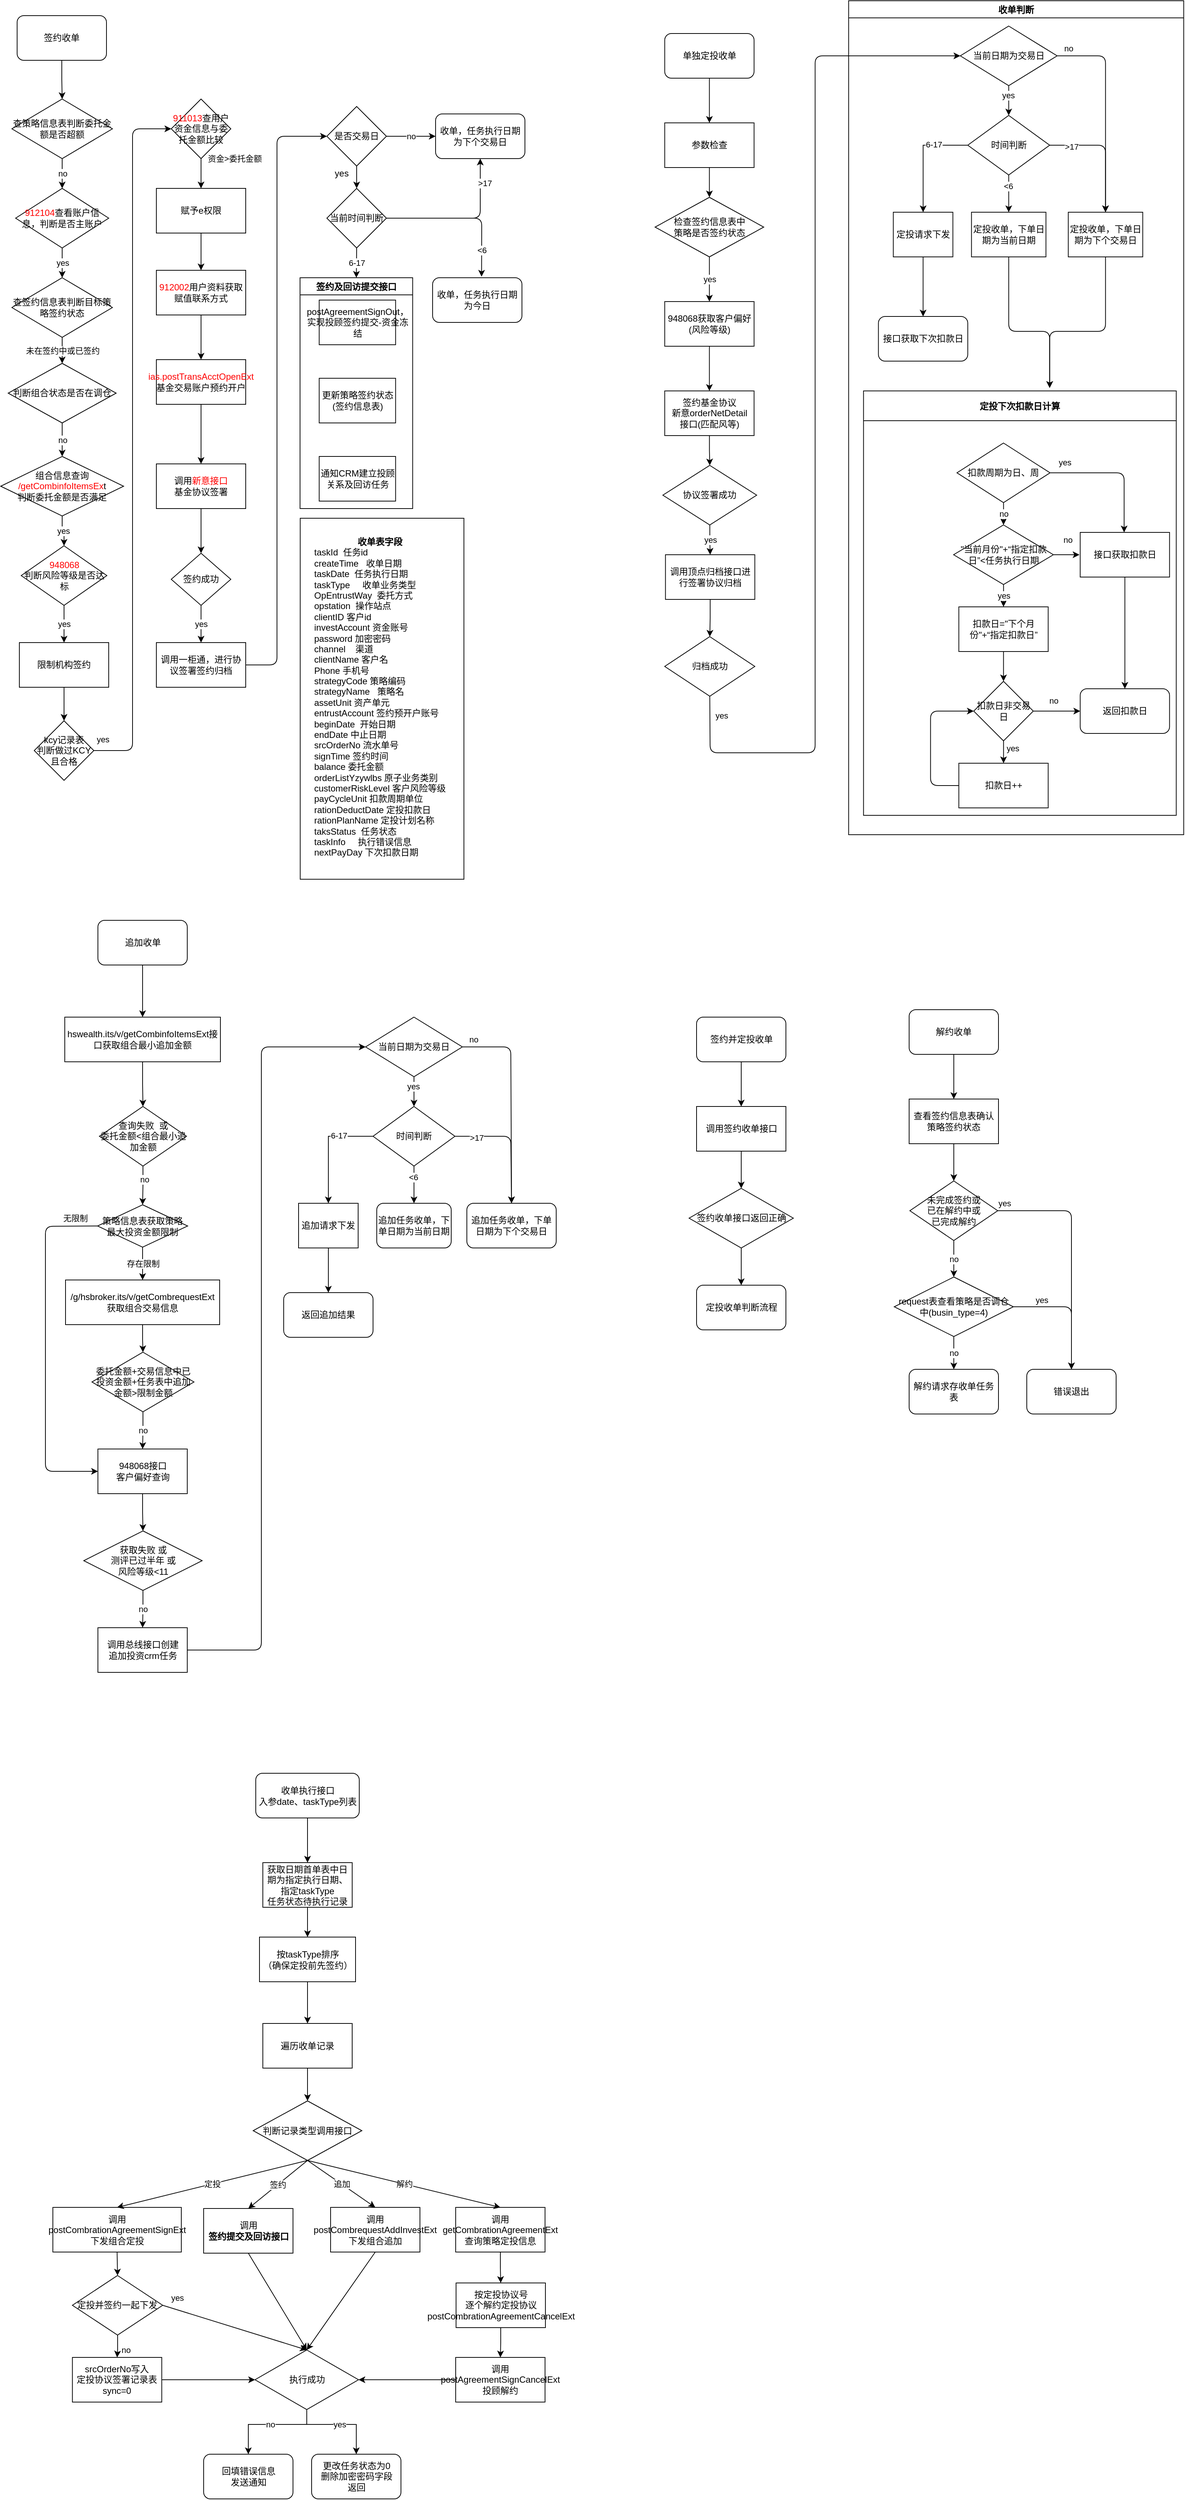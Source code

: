 <mxfile version="14.9.8" type="github">
  <diagram id="iZSxUYs6nvVQSuJic5YJ" name="Page-1">
    <mxGraphModel dx="782" dy="468" grid="1" gridSize="10" guides="1" tooltips="1" connect="1" arrows="1" fold="1" page="1" pageScale="1" pageWidth="827" pageHeight="1169" math="0" shadow="0">
      <root>
        <mxCell id="0" />
        <mxCell id="1" parent="0" />
        <mxCell id="_ocs1yagGlU4pexa7gBl-3" value="" style="edgeStyle=orthogonalEdgeStyle;rounded=0;orthogonalLoop=1;jettySize=auto;html=1;" parent="1" source="_ocs1yagGlU4pexa7gBl-4" target="_ocs1yagGlU4pexa7gBl-6" edge="1">
          <mxGeometry relative="1" as="geometry" />
        </mxCell>
        <mxCell id="_ocs1yagGlU4pexa7gBl-4" value="签约收单" style="rounded=1;whiteSpace=wrap;html=1;" parent="1" vertex="1">
          <mxGeometry x="22" y="45" width="120" height="60" as="geometry" />
        </mxCell>
        <mxCell id="_ocs1yagGlU4pexa7gBl-5" value="no" style="edgeStyle=orthogonalEdgeStyle;rounded=0;orthogonalLoop=1;jettySize=auto;html=1;" parent="1" source="_ocs1yagGlU4pexa7gBl-6" target="_ocs1yagGlU4pexa7gBl-8" edge="1">
          <mxGeometry relative="1" as="geometry" />
        </mxCell>
        <mxCell id="_ocs1yagGlU4pexa7gBl-6" value="查策略信息表判断委托金额是否超额" style="rhombus;whiteSpace=wrap;html=1;" parent="1" vertex="1">
          <mxGeometry x="15" y="157" width="135" height="80" as="geometry" />
        </mxCell>
        <mxCell id="_ocs1yagGlU4pexa7gBl-7" value="yes" style="edgeStyle=orthogonalEdgeStyle;rounded=0;orthogonalLoop=1;jettySize=auto;html=1;" parent="1" source="_ocs1yagGlU4pexa7gBl-8" target="_ocs1yagGlU4pexa7gBl-10" edge="1">
          <mxGeometry relative="1" as="geometry" />
        </mxCell>
        <mxCell id="_ocs1yagGlU4pexa7gBl-8" value="&lt;font color=&quot;#ff0000&quot;&gt;912104&lt;/font&gt;查看账户信息，判断是否主账户" style="rhombus;whiteSpace=wrap;html=1;" parent="1" vertex="1">
          <mxGeometry x="20" y="277" width="125" height="80" as="geometry" />
        </mxCell>
        <mxCell id="_ocs1yagGlU4pexa7gBl-9" value="未在签约中或已签约" style="edgeStyle=orthogonalEdgeStyle;rounded=0;orthogonalLoop=1;jettySize=auto;html=1;" parent="1" source="_ocs1yagGlU4pexa7gBl-10" target="_ocs1yagGlU4pexa7gBl-12" edge="1">
          <mxGeometry relative="1" as="geometry" />
        </mxCell>
        <mxCell id="_ocs1yagGlU4pexa7gBl-10" value="查签约信息表判断目标策略签约状态" style="rhombus;whiteSpace=wrap;html=1;" parent="1" vertex="1">
          <mxGeometry x="15" y="397" width="135" height="80" as="geometry" />
        </mxCell>
        <mxCell id="_ocs1yagGlU4pexa7gBl-11" value="no" style="edgeStyle=orthogonalEdgeStyle;rounded=0;orthogonalLoop=1;jettySize=auto;html=1;" parent="1" source="_ocs1yagGlU4pexa7gBl-12" target="_ocs1yagGlU4pexa7gBl-14" edge="1">
          <mxGeometry relative="1" as="geometry" />
        </mxCell>
        <mxCell id="_ocs1yagGlU4pexa7gBl-12" value="判断组合状态是否在调仓" style="rhombus;whiteSpace=wrap;html=1;" parent="1" vertex="1">
          <mxGeometry x="10" y="512" width="145" height="80" as="geometry" />
        </mxCell>
        <mxCell id="_ocs1yagGlU4pexa7gBl-13" value="yes" style="edgeStyle=orthogonalEdgeStyle;rounded=0;orthogonalLoop=1;jettySize=auto;html=1;" parent="1" source="_ocs1yagGlU4pexa7gBl-14" target="_ocs1yagGlU4pexa7gBl-16" edge="1">
          <mxGeometry relative="1" as="geometry" />
        </mxCell>
        <mxCell id="_ocs1yagGlU4pexa7gBl-14" value="&lt;div&gt;组合信息查询&lt;/div&gt;&lt;div&gt;&lt;font color=&quot;#ff0000&quot;&gt;/getCombinfoItemsEx&lt;/font&gt;t&lt;/div&gt;&lt;div&gt;判断委托金额是否满足&lt;/div&gt;" style="rhombus;whiteSpace=wrap;html=1;" parent="1" vertex="1">
          <mxGeometry y="637" width="165" height="80" as="geometry" />
        </mxCell>
        <mxCell id="_ocs1yagGlU4pexa7gBl-15" value="yes" style="edgeStyle=orthogonalEdgeStyle;rounded=0;orthogonalLoop=1;jettySize=auto;html=1;" parent="1" source="_ocs1yagGlU4pexa7gBl-16" target="_ocs1yagGlU4pexa7gBl-18" edge="1">
          <mxGeometry relative="1" as="geometry" />
        </mxCell>
        <mxCell id="_ocs1yagGlU4pexa7gBl-16" value="&lt;font color=&quot;#ff0000&quot;&gt;948068&lt;/font&gt;&lt;br&gt;判断风险等级是否达标" style="rhombus;whiteSpace=wrap;html=1;" parent="1" vertex="1">
          <mxGeometry x="27.5" y="757" width="115" height="80" as="geometry" />
        </mxCell>
        <mxCell id="_ocs1yagGlU4pexa7gBl-17" value="" style="edgeStyle=orthogonalEdgeStyle;rounded=0;orthogonalLoop=1;jettySize=auto;html=1;" parent="1" source="_ocs1yagGlU4pexa7gBl-18" target="_ocs1yagGlU4pexa7gBl-19" edge="1">
          <mxGeometry relative="1" as="geometry" />
        </mxCell>
        <mxCell id="_ocs1yagGlU4pexa7gBl-18" value="限制机构签约" style="rounded=0;whiteSpace=wrap;html=1;" parent="1" vertex="1">
          <mxGeometry x="25" y="887" width="120" height="60" as="geometry" />
        </mxCell>
        <mxCell id="_ocs1yagGlU4pexa7gBl-19" value="kcy记录表&lt;br&gt;判断做过KCY且合格" style="rhombus;whiteSpace=wrap;html=1;" parent="1" vertex="1">
          <mxGeometry x="45" y="992" width="80" height="80" as="geometry" />
        </mxCell>
        <mxCell id="_ocs1yagGlU4pexa7gBl-20" value="资金&amp;gt;委托金额" style="edgeStyle=orthogonalEdgeStyle;rounded=0;orthogonalLoop=1;jettySize=auto;html=1;" parent="1" source="_ocs1yagGlU4pexa7gBl-21" target="_ocs1yagGlU4pexa7gBl-23" edge="1">
          <mxGeometry x="-1" y="45" relative="1" as="geometry">
            <mxPoint as="offset" />
          </mxGeometry>
        </mxCell>
        <mxCell id="_ocs1yagGlU4pexa7gBl-21" value="&lt;font color=&quot;#ff0000&quot;&gt;911013&lt;/font&gt;查用户资金信息与委托金额比较" style="rhombus;whiteSpace=wrap;html=1;" parent="1" vertex="1">
          <mxGeometry x="229" y="157" width="80" height="80" as="geometry" />
        </mxCell>
        <mxCell id="_ocs1yagGlU4pexa7gBl-22" value="" style="edgeStyle=orthogonalEdgeStyle;rounded=0;orthogonalLoop=1;jettySize=auto;html=1;" parent="1" source="_ocs1yagGlU4pexa7gBl-23" target="_ocs1yagGlU4pexa7gBl-25" edge="1">
          <mxGeometry relative="1" as="geometry" />
        </mxCell>
        <mxCell id="_ocs1yagGlU4pexa7gBl-23" value="赋予e权限" style="rounded=0;whiteSpace=wrap;html=1;" parent="1" vertex="1">
          <mxGeometry x="209" y="277" width="120" height="60" as="geometry" />
        </mxCell>
        <mxCell id="_ocs1yagGlU4pexa7gBl-24" value="" style="edgeStyle=orthogonalEdgeStyle;rounded=0;orthogonalLoop=1;jettySize=auto;html=1;" parent="1" source="_ocs1yagGlU4pexa7gBl-25" target="_ocs1yagGlU4pexa7gBl-27" edge="1">
          <mxGeometry relative="1" as="geometry" />
        </mxCell>
        <mxCell id="_ocs1yagGlU4pexa7gBl-25" value="&lt;font color=&quot;#ff0000&quot;&gt;912002&lt;/font&gt;用户资料获取&lt;br&gt;赋值联系方式" style="rounded=0;whiteSpace=wrap;html=1;" parent="1" vertex="1">
          <mxGeometry x="209" y="387" width="120" height="60" as="geometry" />
        </mxCell>
        <mxCell id="_ocs1yagGlU4pexa7gBl-26" value="" style="edgeStyle=orthogonalEdgeStyle;rounded=0;orthogonalLoop=1;jettySize=auto;html=1;" parent="1" source="_ocs1yagGlU4pexa7gBl-27" target="_ocs1yagGlU4pexa7gBl-29" edge="1">
          <mxGeometry relative="1" as="geometry" />
        </mxCell>
        <mxCell id="_ocs1yagGlU4pexa7gBl-27" value="&lt;div&gt;&lt;font color=&quot;#ff0000&quot;&gt;ias.postTransAcctOpenExt&lt;/font&gt;&lt;/div&gt;&lt;div&gt;基金交易账户预约开户&lt;/div&gt;" style="rounded=0;whiteSpace=wrap;html=1;" parent="1" vertex="1">
          <mxGeometry x="209" y="507" width="120" height="60" as="geometry" />
        </mxCell>
        <mxCell id="_ocs1yagGlU4pexa7gBl-28" value="" style="edgeStyle=orthogonalEdgeStyle;rounded=0;orthogonalLoop=1;jettySize=auto;html=1;" parent="1" source="_ocs1yagGlU4pexa7gBl-29" target="_ocs1yagGlU4pexa7gBl-31" edge="1">
          <mxGeometry relative="1" as="geometry" />
        </mxCell>
        <mxCell id="_ocs1yagGlU4pexa7gBl-29" value="调用&lt;font color=&quot;#ff0000&quot;&gt;新意接口&lt;/font&gt;&lt;br&gt;基金协议签署" style="rounded=0;whiteSpace=wrap;html=1;" parent="1" vertex="1">
          <mxGeometry x="209" y="647" width="120" height="60" as="geometry" />
        </mxCell>
        <mxCell id="_ocs1yagGlU4pexa7gBl-30" value="yes" style="edgeStyle=orthogonalEdgeStyle;rounded=0;orthogonalLoop=1;jettySize=auto;html=1;" parent="1" source="_ocs1yagGlU4pexa7gBl-31" target="_ocs1yagGlU4pexa7gBl-32" edge="1">
          <mxGeometry relative="1" as="geometry" />
        </mxCell>
        <mxCell id="_ocs1yagGlU4pexa7gBl-31" value="签约成功" style="rhombus;whiteSpace=wrap;html=1;" parent="1" vertex="1">
          <mxGeometry x="229" y="767" width="80" height="70" as="geometry" />
        </mxCell>
        <mxCell id="_ocs1yagGlU4pexa7gBl-32" value="调用一柜通，进行协议签署签约归档" style="rounded=0;whiteSpace=wrap;html=1;" parent="1" vertex="1">
          <mxGeometry x="209" y="887" width="120" height="60" as="geometry" />
        </mxCell>
        <mxCell id="_ocs1yagGlU4pexa7gBl-36" value="" style="edgeStyle=orthogonalEdgeStyle;rounded=0;orthogonalLoop=1;jettySize=auto;html=1;" parent="1" source="_ocs1yagGlU4pexa7gBl-37" target="_ocs1yagGlU4pexa7gBl-43" edge="1">
          <mxGeometry relative="1" as="geometry" />
        </mxCell>
        <mxCell id="_ocs1yagGlU4pexa7gBl-37" value="是否交易日" style="rhombus;whiteSpace=wrap;html=1;" parent="1" vertex="1">
          <mxGeometry x="438" y="167" width="80" height="80" as="geometry" />
        </mxCell>
        <mxCell id="_ocs1yagGlU4pexa7gBl-38" value="" style="group" parent="1" vertex="1" connectable="0">
          <mxGeometry x="395.5" y="397" width="171" height="310" as="geometry" />
        </mxCell>
        <mxCell id="_ocs1yagGlU4pexa7gBl-39" value="postAgreementSignOut，实现投顾签约提交-资金冻结" style="rounded=0;whiteSpace=wrap;html=1;" parent="_ocs1yagGlU4pexa7gBl-38" vertex="1">
          <mxGeometry x="32.2" y="30" width="102.6" height="60" as="geometry" />
        </mxCell>
        <mxCell id="_ocs1yagGlU4pexa7gBl-40" value="更新策略签约状态&lt;br&gt;(签约信息表)" style="rounded=0;whiteSpace=wrap;html=1;" parent="_ocs1yagGlU4pexa7gBl-38" vertex="1">
          <mxGeometry x="32.2" y="135" width="102.6" height="60" as="geometry" />
        </mxCell>
        <mxCell id="_ocs1yagGlU4pexa7gBl-41" value="通知CRM建立投顾关系及回访任务" style="rounded=0;whiteSpace=wrap;html=1;" parent="_ocs1yagGlU4pexa7gBl-38" vertex="1">
          <mxGeometry x="32.2" y="240" width="102.6" height="60" as="geometry" />
        </mxCell>
        <mxCell id="_ocs1yagGlU4pexa7gBl-42" value="签约及回访提交接口" style="swimlane;startSize=23;" parent="_ocs1yagGlU4pexa7gBl-38" vertex="1">
          <mxGeometry x="6.456" width="151.269" height="310" as="geometry" />
        </mxCell>
        <mxCell id="_ocs1yagGlU4pexa7gBl-43" value="当前时间判断" style="rhombus;whiteSpace=wrap;html=1;" parent="1" vertex="1">
          <mxGeometry x="438" y="277" width="80" height="80" as="geometry" />
        </mxCell>
        <mxCell id="_ocs1yagGlU4pexa7gBl-55" value="yes" style="text;html=1;strokeColor=none;fillColor=none;align=center;verticalAlign=middle;whiteSpace=wrap;rounded=0;" parent="1" vertex="1">
          <mxGeometry x="438" y="247" width="40" height="20" as="geometry" />
        </mxCell>
        <mxCell id="_ocs1yagGlU4pexa7gBl-58" value="" style="endArrow=classic;html=1;exitX=1;exitY=0.5;exitDx=0;exitDy=0;entryX=0;entryY=0.5;entryDx=0;entryDy=0;" parent="1" target="_ocs1yagGlU4pexa7gBl-37" edge="1">
          <mxGeometry width="50" height="50" relative="1" as="geometry">
            <mxPoint x="329" y="917" as="sourcePoint" />
            <mxPoint x="448.0" y="207" as="targetPoint" />
            <Array as="points">
              <mxPoint x="371" y="917" />
              <mxPoint x="371" y="207" />
            </Array>
          </mxGeometry>
        </mxCell>
        <mxCell id="_ocs1yagGlU4pexa7gBl-59" value="" style="endArrow=classic;html=1;exitX=1;exitY=0.5;exitDx=0;exitDy=0;entryX=0;entryY=0.5;entryDx=0;entryDy=0;" parent="1" source="_ocs1yagGlU4pexa7gBl-19" target="_ocs1yagGlU4pexa7gBl-21" edge="1">
          <mxGeometry width="50" height="50" relative="1" as="geometry">
            <mxPoint x="180" y="1037" as="sourcePoint" />
            <mxPoint x="230" y="987" as="targetPoint" />
            <Array as="points">
              <mxPoint x="177" y="1032" />
              <mxPoint x="177" y="197" />
            </Array>
          </mxGeometry>
        </mxCell>
        <mxCell id="_ocs1yagGlU4pexa7gBl-60" value="yes" style="edgeLabel;html=1;align=center;verticalAlign=middle;resizable=0;points=[];" parent="_ocs1yagGlU4pexa7gBl-59" vertex="1" connectable="0">
          <mxGeometry x="-0.904" relative="1" as="geometry">
            <mxPoint x="-33" y="-15" as="offset" />
          </mxGeometry>
        </mxCell>
        <mxCell id="_ocs1yagGlU4pexa7gBl-61" value="" style="edgeStyle=orthogonalEdgeStyle;rounded=0;orthogonalLoop=1;jettySize=auto;html=1;" parent="1" source="_ocs1yagGlU4pexa7gBl-62" target="_ocs1yagGlU4pexa7gBl-64" edge="1">
          <mxGeometry relative="1" as="geometry" />
        </mxCell>
        <mxCell id="_ocs1yagGlU4pexa7gBl-62" value="单独定投收单" style="rounded=1;whiteSpace=wrap;html=1;" parent="1" vertex="1">
          <mxGeometry x="891.75" y="69" width="120" height="60" as="geometry" />
        </mxCell>
        <mxCell id="_ocs1yagGlU4pexa7gBl-63" value="" style="edgeStyle=orthogonalEdgeStyle;rounded=0;orthogonalLoop=1;jettySize=auto;html=1;" parent="1" source="_ocs1yagGlU4pexa7gBl-64" target="_ocs1yagGlU4pexa7gBl-83" edge="1">
          <mxGeometry relative="1" as="geometry" />
        </mxCell>
        <mxCell id="_ocs1yagGlU4pexa7gBl-64" value="参数检查" style="rounded=0;whiteSpace=wrap;html=1;" parent="1" vertex="1">
          <mxGeometry x="891.75" y="189" width="120" height="60" as="geometry" />
        </mxCell>
        <mxCell id="_ocs1yagGlU4pexa7gBl-65" value="" style="edgeStyle=orthogonalEdgeStyle;rounded=0;orthogonalLoop=1;jettySize=auto;html=1;" parent="1" source="_ocs1yagGlU4pexa7gBl-66" target="_ocs1yagGlU4pexa7gBl-68" edge="1">
          <mxGeometry relative="1" as="geometry" />
        </mxCell>
        <mxCell id="_ocs1yagGlU4pexa7gBl-66" value="948068获取客户偏好&lt;br&gt;(风险等级)" style="rounded=0;whiteSpace=wrap;html=1;" parent="1" vertex="1">
          <mxGeometry x="891.75" y="429" width="120" height="60" as="geometry" />
        </mxCell>
        <mxCell id="_ocs1yagGlU4pexa7gBl-67" value="" style="edgeStyle=orthogonalEdgeStyle;rounded=0;orthogonalLoop=1;jettySize=auto;html=1;" parent="1" source="_ocs1yagGlU4pexa7gBl-68" target="_ocs1yagGlU4pexa7gBl-70" edge="1">
          <mxGeometry relative="1" as="geometry" />
        </mxCell>
        <mxCell id="_ocs1yagGlU4pexa7gBl-68" value="签约基金协议&lt;br&gt;新意orderNetDetail&lt;br&gt;接口(匹配风等)" style="rounded=0;whiteSpace=wrap;html=1;" parent="1" vertex="1">
          <mxGeometry x="891.75" y="549" width="120" height="60" as="geometry" />
        </mxCell>
        <mxCell id="_ocs1yagGlU4pexa7gBl-69" value="yes" style="edgeStyle=orthogonalEdgeStyle;rounded=0;orthogonalLoop=1;jettySize=auto;html=1;" parent="1" source="_ocs1yagGlU4pexa7gBl-70" target="_ocs1yagGlU4pexa7gBl-72" edge="1">
          <mxGeometry relative="1" as="geometry" />
        </mxCell>
        <mxCell id="_ocs1yagGlU4pexa7gBl-70" value="协议签署成功" style="rhombus;whiteSpace=wrap;html=1;" parent="1" vertex="1">
          <mxGeometry x="889.25" y="649" width="126" height="80" as="geometry" />
        </mxCell>
        <mxCell id="_ocs1yagGlU4pexa7gBl-71" value="" style="edgeStyle=orthogonalEdgeStyle;rounded=0;orthogonalLoop=1;jettySize=auto;html=1;" parent="1" source="_ocs1yagGlU4pexa7gBl-72" target="_ocs1yagGlU4pexa7gBl-73" edge="1">
          <mxGeometry relative="1" as="geometry" />
        </mxCell>
        <mxCell id="_ocs1yagGlU4pexa7gBl-72" value="调用顶点归档接口进行签署协议归档" style="rounded=0;whiteSpace=wrap;html=1;" parent="1" vertex="1">
          <mxGeometry x="892.75" y="769" width="120" height="60" as="geometry" />
        </mxCell>
        <mxCell id="_ocs1yagGlU4pexa7gBl-73" value="归档成功" style="rhombus;whiteSpace=wrap;html=1;" parent="1" vertex="1">
          <mxGeometry x="891.75" y="879" width="121" height="80" as="geometry" />
        </mxCell>
        <mxCell id="_ocs1yagGlU4pexa7gBl-74" value="" style="edgeStyle=orthogonalEdgeStyle;rounded=0;orthogonalLoop=1;jettySize=auto;html=1;" parent="1" source="_ocs1yagGlU4pexa7gBl-76" target="_ocs1yagGlU4pexa7gBl-81" edge="1">
          <mxGeometry relative="1" as="geometry" />
        </mxCell>
        <mxCell id="_ocs1yagGlU4pexa7gBl-75" value="yes" style="edgeLabel;html=1;align=center;verticalAlign=middle;resizable=0;points=[];" parent="_ocs1yagGlU4pexa7gBl-74" vertex="1" connectable="0">
          <mxGeometry x="-0.372" y="-1" relative="1" as="geometry">
            <mxPoint as="offset" />
          </mxGeometry>
        </mxCell>
        <mxCell id="_ocs1yagGlU4pexa7gBl-76" value="当前日期为交易日" style="rhombus;whiteSpace=wrap;html=1;" parent="1" vertex="1">
          <mxGeometry x="1288.75" y="59" width="130" height="80" as="geometry" />
        </mxCell>
        <mxCell id="_ocs1yagGlU4pexa7gBl-77" value="" style="edgeStyle=orthogonalEdgeStyle;rounded=0;orthogonalLoop=1;jettySize=auto;html=1;" parent="1" source="_ocs1yagGlU4pexa7gBl-81" target="_ocs1yagGlU4pexa7gBl-86" edge="1">
          <mxGeometry relative="1" as="geometry" />
        </mxCell>
        <mxCell id="_ocs1yagGlU4pexa7gBl-78" value="6-17" style="edgeLabel;html=1;align=center;verticalAlign=middle;resizable=0;points=[];" parent="_ocs1yagGlU4pexa7gBl-77" vertex="1" connectable="0">
          <mxGeometry x="-0.378" y="-1" relative="1" as="geometry">
            <mxPoint as="offset" />
          </mxGeometry>
        </mxCell>
        <mxCell id="_ocs1yagGlU4pexa7gBl-79" value="" style="edgeStyle=orthogonalEdgeStyle;rounded=0;orthogonalLoop=1;jettySize=auto;html=1;" parent="1" source="_ocs1yagGlU4pexa7gBl-81" target="_ocs1yagGlU4pexa7gBl-84" edge="1">
          <mxGeometry relative="1" as="geometry" />
        </mxCell>
        <mxCell id="_ocs1yagGlU4pexa7gBl-80" value="&amp;lt;6" style="edgeLabel;html=1;align=center;verticalAlign=middle;resizable=0;points=[];" parent="_ocs1yagGlU4pexa7gBl-79" vertex="1" connectable="0">
          <mxGeometry x="-0.414" y="-1" relative="1" as="geometry">
            <mxPoint as="offset" />
          </mxGeometry>
        </mxCell>
        <mxCell id="_ocs1yagGlU4pexa7gBl-81" value="时间判断" style="rhombus;whiteSpace=wrap;html=1;align=center;verticalAlign=middle;" parent="1" vertex="1">
          <mxGeometry x="1298.75" y="179" width="110" height="80" as="geometry" />
        </mxCell>
        <mxCell id="_ocs1yagGlU4pexa7gBl-82" value="yes" style="edgeStyle=orthogonalEdgeStyle;rounded=0;orthogonalLoop=1;jettySize=auto;html=1;" parent="1" source="_ocs1yagGlU4pexa7gBl-83" target="_ocs1yagGlU4pexa7gBl-66" edge="1">
          <mxGeometry relative="1" as="geometry" />
        </mxCell>
        <mxCell id="_ocs1yagGlU4pexa7gBl-83" value="&lt;span&gt;检查签约信息表中&lt;br&gt;策略是否签约状态&lt;br&gt;&lt;/span&gt;" style="rhombus;whiteSpace=wrap;html=1;align=center;verticalAlign=middle;" parent="1" vertex="1">
          <mxGeometry x="878.75" y="289" width="146" height="80" as="geometry" />
        </mxCell>
        <mxCell id="_ocs1yagGlU4pexa7gBl-84" value="定投收单，下单日期为当前日期" style="rounded=0;whiteSpace=wrap;html=1;align=center;verticalAlign=middle;" parent="1" vertex="1">
          <mxGeometry x="1303.75" y="309" width="100" height="60" as="geometry" />
        </mxCell>
        <mxCell id="_ocs1yagGlU4pexa7gBl-85" value="" style="edgeStyle=orthogonalEdgeStyle;rounded=0;orthogonalLoop=1;jettySize=auto;html=1;" parent="1" source="_ocs1yagGlU4pexa7gBl-86" target="_ocs1yagGlU4pexa7gBl-108" edge="1">
          <mxGeometry relative="1" as="geometry" />
        </mxCell>
        <mxCell id="_ocs1yagGlU4pexa7gBl-86" value="定投请求下发" style="rounded=0;whiteSpace=wrap;html=1;align=center;verticalAlign=middle;" parent="1" vertex="1">
          <mxGeometry x="1198.75" y="309" width="80" height="60" as="geometry" />
        </mxCell>
        <mxCell id="_ocs1yagGlU4pexa7gBl-87" value="定投下次扣款日计算" style="swimlane;align=center;verticalAlign=middle;startSize=40;" parent="1" vertex="1">
          <mxGeometry x="1158.75" y="549" width="420" height="570" as="geometry" />
        </mxCell>
        <mxCell id="_ocs1yagGlU4pexa7gBl-88" value="no" style="edgeStyle=orthogonalEdgeStyle;rounded=0;orthogonalLoop=1;jettySize=auto;html=1;entryX=0.5;entryY=0;entryDx=0;entryDy=0;" parent="_ocs1yagGlU4pexa7gBl-87" source="_ocs1yagGlU4pexa7gBl-89" target="_ocs1yagGlU4pexa7gBl-92" edge="1">
          <mxGeometry relative="1" as="geometry">
            <mxPoint x="188" y="188" as="targetPoint" />
          </mxGeometry>
        </mxCell>
        <mxCell id="_ocs1yagGlU4pexa7gBl-89" value="&lt;span&gt;扣款周期为日、周&lt;/span&gt;" style="rhombus;whiteSpace=wrap;html=1;align=center;verticalAlign=middle;" parent="_ocs1yagGlU4pexa7gBl-87" vertex="1">
          <mxGeometry x="125.5" y="70" width="125" height="80" as="geometry" />
        </mxCell>
        <mxCell id="_ocs1yagGlU4pexa7gBl-90" value="yes" style="edgeStyle=orthogonalEdgeStyle;rounded=0;orthogonalLoop=1;jettySize=auto;html=1;entryX=0.5;entryY=0;entryDx=0;entryDy=0;" parent="_ocs1yagGlU4pexa7gBl-87" source="_ocs1yagGlU4pexa7gBl-92" target="_ocs1yagGlU4pexa7gBl-94" edge="1">
          <mxGeometry relative="1" as="geometry" />
        </mxCell>
        <mxCell id="_ocs1yagGlU4pexa7gBl-91" value="no" style="edgeStyle=orthogonalEdgeStyle;rounded=0;orthogonalLoop=1;jettySize=auto;html=1;" parent="_ocs1yagGlU4pexa7gBl-87" source="_ocs1yagGlU4pexa7gBl-92" edge="1">
          <mxGeometry x="0.112" y="20" relative="1" as="geometry">
            <mxPoint x="290" y="220" as="targetPoint" />
            <mxPoint as="offset" />
          </mxGeometry>
        </mxCell>
        <mxCell id="_ocs1yagGlU4pexa7gBl-92" value="&lt;span&gt;&quot;当前月份&quot;+“指定扣款日”&amp;lt;任务执行日期&lt;/span&gt;" style="rhombus;whiteSpace=wrap;html=1;align=center;verticalAlign=middle;" parent="_ocs1yagGlU4pexa7gBl-87" vertex="1">
          <mxGeometry x="121" y="180" width="134" height="80" as="geometry" />
        </mxCell>
        <mxCell id="_ocs1yagGlU4pexa7gBl-93" value="" style="edgeStyle=orthogonalEdgeStyle;rounded=0;orthogonalLoop=1;jettySize=auto;html=1;" parent="_ocs1yagGlU4pexa7gBl-87" source="_ocs1yagGlU4pexa7gBl-94" target="_ocs1yagGlU4pexa7gBl-96" edge="1">
          <mxGeometry relative="1" as="geometry" />
        </mxCell>
        <mxCell id="_ocs1yagGlU4pexa7gBl-94" value="扣款日=&quot;下个月份&quot;+“指定扣款日”" style="rounded=0;whiteSpace=wrap;html=1;align=center;verticalAlign=middle;" parent="_ocs1yagGlU4pexa7gBl-87" vertex="1">
          <mxGeometry x="128" y="290" width="120" height="60" as="geometry" />
        </mxCell>
        <mxCell id="_ocs1yagGlU4pexa7gBl-95" value="yes" style="edgeStyle=orthogonalEdgeStyle;rounded=0;orthogonalLoop=1;jettySize=auto;html=1;" parent="_ocs1yagGlU4pexa7gBl-87" source="_ocs1yagGlU4pexa7gBl-96" target="_ocs1yagGlU4pexa7gBl-97" edge="1">
          <mxGeometry x="0.202" y="12" relative="1" as="geometry">
            <mxPoint as="offset" />
          </mxGeometry>
        </mxCell>
        <mxCell id="_ocs1yagGlU4pexa7gBl-96" value="&lt;span&gt;扣款日非交易日&lt;/span&gt;" style="rhombus;whiteSpace=wrap;html=1;align=center;verticalAlign=middle;" parent="_ocs1yagGlU4pexa7gBl-87" vertex="1">
          <mxGeometry x="148" y="390" width="80" height="80" as="geometry" />
        </mxCell>
        <mxCell id="_ocs1yagGlU4pexa7gBl-97" value="扣款日++" style="rounded=0;whiteSpace=wrap;html=1;align=center;verticalAlign=middle;" parent="_ocs1yagGlU4pexa7gBl-87" vertex="1">
          <mxGeometry x="128" y="500" width="120" height="60" as="geometry" />
        </mxCell>
        <mxCell id="_ocs1yagGlU4pexa7gBl-98" value="" style="endArrow=classic;html=1;exitX=0;exitY=0.5;exitDx=0;exitDy=0;entryX=0;entryY=0.5;entryDx=0;entryDy=0;" parent="_ocs1yagGlU4pexa7gBl-87" source="_ocs1yagGlU4pexa7gBl-97" target="_ocs1yagGlU4pexa7gBl-96" edge="1">
          <mxGeometry width="50" height="50" relative="1" as="geometry">
            <mxPoint x="50" y="576" as="sourcePoint" />
            <mxPoint x="100" y="526" as="targetPoint" />
            <Array as="points">
              <mxPoint x="90" y="530" />
              <mxPoint x="90" y="430" />
            </Array>
          </mxGeometry>
        </mxCell>
        <mxCell id="_ocs1yagGlU4pexa7gBl-99" value="yes" style="endArrow=classic;html=1;exitX=1;exitY=0.5;exitDx=0;exitDy=0;entryX=0.5;entryY=0;entryDx=0;entryDy=0;" parent="_ocs1yagGlU4pexa7gBl-87" source="_ocs1yagGlU4pexa7gBl-89" edge="1">
          <mxGeometry x="-0.783" y="14" width="50" height="50" relative="1" as="geometry">
            <mxPoint x="340" y="140" as="sourcePoint" />
            <mxPoint x="350" y="190" as="targetPoint" />
            <Array as="points">
              <mxPoint x="350" y="110" />
            </Array>
            <mxPoint as="offset" />
          </mxGeometry>
        </mxCell>
        <mxCell id="_ocs1yagGlU4pexa7gBl-100" value="返回扣款日" style="rounded=1;whiteSpace=wrap;html=1;align=center;verticalAlign=middle;" parent="_ocs1yagGlU4pexa7gBl-87" vertex="1">
          <mxGeometry x="291" y="400" width="120" height="60" as="geometry" />
        </mxCell>
        <mxCell id="_ocs1yagGlU4pexa7gBl-101" value="&lt;span&gt;接口获取扣款日&lt;/span&gt;" style="rounded=0;whiteSpace=wrap;html=1;align=center;verticalAlign=middle;" parent="_ocs1yagGlU4pexa7gBl-87" vertex="1">
          <mxGeometry x="291" y="190" width="120" height="60" as="geometry" />
        </mxCell>
        <mxCell id="_ocs1yagGlU4pexa7gBl-102" value="" style="endArrow=classic;html=1;exitX=0.5;exitY=1;exitDx=0;exitDy=0;entryX=0.5;entryY=0;entryDx=0;entryDy=0;" parent="_ocs1yagGlU4pexa7gBl-87" source="_ocs1yagGlU4pexa7gBl-101" target="_ocs1yagGlU4pexa7gBl-100" edge="1">
          <mxGeometry width="50" height="50" relative="1" as="geometry">
            <mxPoint x="375" y="376" as="sourcePoint" />
            <mxPoint x="425" y="326" as="targetPoint" />
          </mxGeometry>
        </mxCell>
        <mxCell id="_ocs1yagGlU4pexa7gBl-103" value="no" style="endArrow=classic;html=1;exitX=1;exitY=0.5;exitDx=0;exitDy=0;entryX=0;entryY=0.5;entryDx=0;entryDy=0;" parent="_ocs1yagGlU4pexa7gBl-87" source="_ocs1yagGlU4pexa7gBl-96" target="_ocs1yagGlU4pexa7gBl-100" edge="1">
          <mxGeometry x="-0.143" y="14" width="50" height="50" relative="1" as="geometry">
            <mxPoint x="305" y="536" as="sourcePoint" />
            <mxPoint x="355" y="486" as="targetPoint" />
            <mxPoint as="offset" />
          </mxGeometry>
        </mxCell>
        <mxCell id="_ocs1yagGlU4pexa7gBl-104" value="定投收单，下单日期为下个交易日" style="rounded=0;whiteSpace=wrap;html=1;align=center;verticalAlign=middle;" parent="1" vertex="1">
          <mxGeometry x="1433.75" y="309" width="100" height="60" as="geometry" />
        </mxCell>
        <mxCell id="_ocs1yagGlU4pexa7gBl-105" value="no" style="endArrow=classic;html=1;exitX=1;exitY=0.5;exitDx=0;exitDy=0;entryX=0.5;entryY=0;entryDx=0;entryDy=0;" parent="1" source="_ocs1yagGlU4pexa7gBl-76" target="_ocs1yagGlU4pexa7gBl-104" edge="1">
          <mxGeometry x="-0.891" y="10" width="50" height="50" relative="1" as="geometry">
            <mxPoint x="1473.75" y="169" as="sourcePoint" />
            <mxPoint x="1523.75" y="119" as="targetPoint" />
            <Array as="points">
              <mxPoint x="1483.75" y="99" />
            </Array>
            <mxPoint as="offset" />
          </mxGeometry>
        </mxCell>
        <mxCell id="_ocs1yagGlU4pexa7gBl-106" value="" style="endArrow=classic;html=1;exitX=1;exitY=0.5;exitDx=0;exitDy=0;entryX=0.5;entryY=0;entryDx=0;entryDy=0;" parent="1" source="_ocs1yagGlU4pexa7gBl-81" target="_ocs1yagGlU4pexa7gBl-104" edge="1">
          <mxGeometry width="50" height="50" relative="1" as="geometry">
            <mxPoint x="1473.75" y="259" as="sourcePoint" />
            <mxPoint x="1523.75" y="209" as="targetPoint" />
            <Array as="points">
              <mxPoint x="1483.75" y="219" />
            </Array>
          </mxGeometry>
        </mxCell>
        <mxCell id="_ocs1yagGlU4pexa7gBl-107" value="&amp;gt;17" style="edgeLabel;html=1;align=center;verticalAlign=middle;resizable=0;points=[];" parent="_ocs1yagGlU4pexa7gBl-106" vertex="1" connectable="0">
          <mxGeometry x="-0.654" y="-2" relative="1" as="geometry">
            <mxPoint as="offset" />
          </mxGeometry>
        </mxCell>
        <mxCell id="_ocs1yagGlU4pexa7gBl-108" value="接口获取下次扣款日" style="rounded=1;whiteSpace=wrap;html=1;align=center;verticalAlign=middle;" parent="1" vertex="1">
          <mxGeometry x="1178.75" y="449" width="120" height="60" as="geometry" />
        </mxCell>
        <mxCell id="_ocs1yagGlU4pexa7gBl-109" value="" style="endArrow=classic;html=1;exitX=0.5;exitY=1;exitDx=0;exitDy=0;" parent="1" source="_ocs1yagGlU4pexa7gBl-84" edge="1">
          <mxGeometry width="50" height="50" relative="1" as="geometry">
            <mxPoint x="1413.75" y="509" as="sourcePoint" />
            <mxPoint x="1408.75" y="545" as="targetPoint" />
            <Array as="points">
              <mxPoint x="1353.75" y="469" />
              <mxPoint x="1408.75" y="469" />
            </Array>
          </mxGeometry>
        </mxCell>
        <mxCell id="_ocs1yagGlU4pexa7gBl-110" value="" style="endArrow=classic;html=1;exitX=0.5;exitY=1;exitDx=0;exitDy=0;" parent="1" source="_ocs1yagGlU4pexa7gBl-104" edge="1">
          <mxGeometry width="50" height="50" relative="1" as="geometry">
            <mxPoint x="1493.75" y="469" as="sourcePoint" />
            <mxPoint x="1408.75" y="545" as="targetPoint" />
            <Array as="points">
              <mxPoint x="1483.75" y="469" />
              <mxPoint x="1408.75" y="469" />
            </Array>
          </mxGeometry>
        </mxCell>
        <mxCell id="_ocs1yagGlU4pexa7gBl-111" value="yes" style="endArrow=classic;html=1;exitX=0.5;exitY=1;exitDx=0;exitDy=0;entryX=0;entryY=0.5;entryDx=0;entryDy=0;" parent="1" source="_ocs1yagGlU4pexa7gBl-73" target="_ocs1yagGlU4pexa7gBl-76" edge="1">
          <mxGeometry x="-0.961" y="16" width="50" height="50" relative="1" as="geometry">
            <mxPoint x="1012.75" y="1035" as="sourcePoint" />
            <mxPoint x="1073.75" y="859" as="targetPoint" />
            <Array as="points">
              <mxPoint x="952.75" y="1035" />
              <mxPoint x="1093.75" y="1035" />
              <mxPoint x="1093.75" y="99" />
            </Array>
            <mxPoint as="offset" />
          </mxGeometry>
        </mxCell>
        <mxCell id="_ocs1yagGlU4pexa7gBl-112" value="" style="edgeStyle=orthogonalEdgeStyle;rounded=0;orthogonalLoop=1;jettySize=auto;html=1;" parent="1" source="_ocs1yagGlU4pexa7gBl-113" target="_ocs1yagGlU4pexa7gBl-115" edge="1">
          <mxGeometry relative="1" as="geometry" />
        </mxCell>
        <mxCell id="_ocs1yagGlU4pexa7gBl-113" value="签约并定投收单" style="rounded=1;whiteSpace=wrap;html=1;align=center;verticalAlign=middle;" parent="1" vertex="1">
          <mxGeometry x="934.5" y="1390" width="120" height="60" as="geometry" />
        </mxCell>
        <mxCell id="_ocs1yagGlU4pexa7gBl-114" value="" style="edgeStyle=orthogonalEdgeStyle;rounded=0;orthogonalLoop=1;jettySize=auto;html=1;" parent="1" source="_ocs1yagGlU4pexa7gBl-115" target="_ocs1yagGlU4pexa7gBl-117" edge="1">
          <mxGeometry relative="1" as="geometry" />
        </mxCell>
        <mxCell id="_ocs1yagGlU4pexa7gBl-115" value="&lt;span&gt;调用签约收单接口&lt;/span&gt;" style="rounded=0;whiteSpace=wrap;html=1;align=center;verticalAlign=middle;" parent="1" vertex="1">
          <mxGeometry x="934.5" y="1510" width="120" height="60" as="geometry" />
        </mxCell>
        <mxCell id="_ocs1yagGlU4pexa7gBl-116" value="" style="edgeStyle=orthogonalEdgeStyle;rounded=0;orthogonalLoop=1;jettySize=auto;html=1;" parent="1" source="_ocs1yagGlU4pexa7gBl-117" target="_ocs1yagGlU4pexa7gBl-202" edge="1">
          <mxGeometry relative="1" as="geometry" />
        </mxCell>
        <mxCell id="_ocs1yagGlU4pexa7gBl-117" value="签约收单接口返回正确" style="rhombus;whiteSpace=wrap;html=1;align=center;verticalAlign=middle;" parent="1" vertex="1">
          <mxGeometry x="924.5" y="1620" width="140" height="80" as="geometry" />
        </mxCell>
        <mxCell id="_ocs1yagGlU4pexa7gBl-118" value="" style="edgeStyle=orthogonalEdgeStyle;rounded=0;orthogonalLoop=1;jettySize=auto;html=1;exitX=0.5;exitY=1;exitDx=0;exitDy=0;" parent="1" source="_ocs1yagGlU4pexa7gBl-119" target="_ocs1yagGlU4pexa7gBl-121" edge="1">
          <mxGeometry relative="1" as="geometry">
            <mxPoint x="412.5" y="2470" as="sourcePoint" />
          </mxGeometry>
        </mxCell>
        <mxCell id="_ocs1yagGlU4pexa7gBl-119" value="收单执行接口&lt;br&gt;入参date、taskType列表" style="rounded=1;whiteSpace=wrap;html=1;align=center;verticalAlign=middle;" parent="1" vertex="1">
          <mxGeometry x="342.5" y="2405.5" width="139" height="60" as="geometry" />
        </mxCell>
        <mxCell id="_ocs1yagGlU4pexa7gBl-120" value="" style="edgeStyle=orthogonalEdgeStyle;rounded=0;orthogonalLoop=1;jettySize=auto;html=1;" parent="1" source="_ocs1yagGlU4pexa7gBl-121" target="_ocs1yagGlU4pexa7gBl-125" edge="1">
          <mxGeometry relative="1" as="geometry" />
        </mxCell>
        <mxCell id="_ocs1yagGlU4pexa7gBl-121" value="获取日期首单表中日期为指定执行日期、指定taskType&lt;br&gt;任务状态待执行记录" style="rounded=0;whiteSpace=wrap;html=1;align=center;verticalAlign=middle;" parent="1" vertex="1">
          <mxGeometry x="352" y="2525.5" width="120" height="60" as="geometry" />
        </mxCell>
        <mxCell id="_ocs1yagGlU4pexa7gBl-122" value="" style="edgeStyle=orthogonalEdgeStyle;rounded=0;orthogonalLoop=1;jettySize=auto;html=1;entryX=0.5;entryY=0;entryDx=0;entryDy=0;" parent="1" source="_ocs1yagGlU4pexa7gBl-123" target="_ocs1yagGlU4pexa7gBl-182" edge="1">
          <mxGeometry relative="1" as="geometry">
            <mxPoint x="411" y="2851.5" as="targetPoint" />
          </mxGeometry>
        </mxCell>
        <mxCell id="_ocs1yagGlU4pexa7gBl-123" value="遍历收单记录" style="rounded=0;whiteSpace=wrap;html=1;align=center;verticalAlign=middle;" parent="1" vertex="1">
          <mxGeometry x="352" y="2741.5" width="120" height="60" as="geometry" />
        </mxCell>
        <mxCell id="_ocs1yagGlU4pexa7gBl-124" value="" style="edgeStyle=orthogonalEdgeStyle;rounded=0;orthogonalLoop=1;jettySize=auto;html=1;" parent="1" source="_ocs1yagGlU4pexa7gBl-125" target="_ocs1yagGlU4pexa7gBl-123" edge="1">
          <mxGeometry relative="1" as="geometry" />
        </mxCell>
        <mxCell id="_ocs1yagGlU4pexa7gBl-125" value="按taskType排序&lt;br&gt;（确保定投前先签约）" style="rounded=0;whiteSpace=wrap;html=1;align=center;verticalAlign=middle;" parent="1" vertex="1">
          <mxGeometry x="347.5" y="2625.5" width="129" height="60" as="geometry" />
        </mxCell>
        <mxCell id="_ocs1yagGlU4pexa7gBl-126" value="no" style="edgeStyle=orthogonalEdgeStyle;rounded=0;orthogonalLoop=1;jettySize=auto;html=1;entryX=0.5;entryY=0;entryDx=0;entryDy=0;" parent="1" source="_ocs1yagGlU4pexa7gBl-128" target="_ocs1yagGlU4pexa7gBl-130" edge="1">
          <mxGeometry relative="1" as="geometry">
            <Array as="points">
              <mxPoint x="411.5" y="3280" />
              <mxPoint x="332.5" y="3280" />
            </Array>
          </mxGeometry>
        </mxCell>
        <mxCell id="_ocs1yagGlU4pexa7gBl-127" value="yes" style="edgeStyle=orthogonalEdgeStyle;rounded=0;orthogonalLoop=1;jettySize=auto;html=1;" parent="1" source="_ocs1yagGlU4pexa7gBl-128" target="_ocs1yagGlU4pexa7gBl-129" edge="1">
          <mxGeometry relative="1" as="geometry">
            <Array as="points">
              <mxPoint x="411.5" y="3280" />
              <mxPoint x="477.5" y="3280" />
            </Array>
          </mxGeometry>
        </mxCell>
        <mxCell id="_ocs1yagGlU4pexa7gBl-128" value="执行成功" style="rhombus;whiteSpace=wrap;html=1;align=center;verticalAlign=middle;" parent="1" vertex="1">
          <mxGeometry x="341.5" y="3180" width="139" height="80" as="geometry" />
        </mxCell>
        <mxCell id="_ocs1yagGlU4pexa7gBl-129" value="更改任务状态为0&lt;br&gt;删除加密密码字段&lt;br&gt;返回" style="rounded=1;whiteSpace=wrap;html=1;align=center;verticalAlign=middle;" parent="1" vertex="1">
          <mxGeometry x="417.5" y="3320" width="120" height="60" as="geometry" />
        </mxCell>
        <mxCell id="_ocs1yagGlU4pexa7gBl-130" value="&lt;span&gt;回填错误信息&lt;br&gt;发送通知&lt;br&gt;&lt;/span&gt;" style="rounded=1;whiteSpace=wrap;html=1;align=center;verticalAlign=middle;" parent="1" vertex="1">
          <mxGeometry x="272.5" y="3320" width="120" height="60" as="geometry" />
        </mxCell>
        <mxCell id="_ocs1yagGlU4pexa7gBl-131" value="" style="group" parent="1" vertex="1" connectable="0">
          <mxGeometry x="416.5" y="720" width="299" height="610" as="geometry" />
        </mxCell>
        <mxCell id="_ocs1yagGlU4pexa7gBl-132" value="" style="rounded=0;whiteSpace=wrap;html=1;align=center;verticalAlign=middle;" parent="_ocs1yagGlU4pexa7gBl-131" vertex="1">
          <mxGeometry x="-14.29" width="219.853" height="484.833" as="geometry" />
        </mxCell>
        <mxCell id="_ocs1yagGlU4pexa7gBl-133" value="&lt;div style=&quot;text-align: center&quot;&gt;&lt;b&gt;收单表字段&lt;/b&gt;&lt;/div&gt;&lt;div&gt;taskId&lt;span&gt; &lt;/span&gt;&lt;span&gt; &lt;/span&gt;&lt;span&gt; &lt;/span&gt;&amp;nbsp;任务id&lt;/div&gt;&lt;div&gt;createTime&lt;span&gt;&amp;nbsp;&lt;span&gt; &lt;/span&gt;&lt;span&gt; &lt;/span&gt;&lt;span&gt; &lt;/span&gt;&amp;nbsp;收单&lt;/span&gt;日期&lt;/div&gt;&lt;div&gt;taskDate&lt;span&gt; &lt;span&gt; &lt;/span&gt;&lt;span&gt; &lt;/span&gt;&lt;span&gt; &lt;/span&gt;&amp;nbsp;任务执行&lt;/span&gt;日期&lt;/div&gt;&lt;div&gt;taskType&amp;nbsp; &amp;nbsp;&lt;span&gt; &lt;/span&gt;&lt;span&gt; &lt;/span&gt;&amp;nbsp;收单业务类型&lt;/div&gt;&lt;div&gt;OpEntrustWay&lt;span&gt; &lt;span&gt; &lt;/span&gt;&amp;nbsp;&lt;/span&gt;委托方式&lt;/div&gt;&lt;div&gt;opstation&lt;span&gt; &lt;span&gt; &lt;/span&gt;&lt;span&gt; &lt;/span&gt;&amp;nbsp;&lt;/span&gt;操作站点&lt;/div&gt;&lt;div&gt;clientID&lt;span&gt; &lt;span&gt; &lt;/span&gt;&lt;span&gt; &lt;/span&gt;&lt;span&gt; &lt;/span&gt;   &lt;/span&gt;客户id&lt;/div&gt;&lt;div&gt;investAccount&lt;span&gt; &lt;span&gt; &lt;/span&gt;&lt;span&gt; &lt;/span&gt;  &lt;/span&gt;资金账号&lt;/div&gt;&lt;div&gt;password&lt;span&gt; &lt;/span&gt;&lt;span&gt; &lt;span&gt; &lt;/span&gt; &lt;/span&gt;加密密码&lt;/div&gt;&lt;div&gt;&lt;span&gt;channel&lt;/span&gt;&lt;span&gt;&amp;nbsp;&amp;nbsp;&lt;span&gt; &lt;/span&gt;&lt;span&gt; &lt;/span&gt;&lt;span&gt; &lt;/span&gt;&amp;nbsp;&lt;/span&gt;&lt;span&gt;渠道&lt;/span&gt;&lt;br&gt;&lt;/div&gt;&lt;div&gt;clientName&lt;span&gt; &lt;span&gt; &lt;/span&gt;&lt;span&gt; &lt;/span&gt;   &lt;/span&gt;客户名&lt;/div&gt;&lt;div&gt;Phone&lt;span&gt; &lt;span&gt; &lt;/span&gt;&lt;span&gt; &lt;/span&gt;&lt;span&gt; &lt;/span&gt;    &lt;/span&gt;手机号&lt;/div&gt;&lt;div&gt;strategyCode&lt;span&gt; &lt;span&gt; &lt;/span&gt;&lt;span&gt; &lt;/span&gt;   &lt;/span&gt;策略编码&lt;/div&gt;&lt;div&gt;strategyName&amp;nbsp; &amp;nbsp;策略名&lt;/div&gt;&lt;div&gt;assetUnit&lt;span&gt; &lt;span&gt; &lt;/span&gt;&lt;span&gt; &lt;/span&gt;   &lt;/span&gt;资产单元&lt;/div&gt;&lt;div&gt;entrustAccount&lt;span&gt; &lt;span&gt; &lt;/span&gt;  &lt;/span&gt;签约预开户账号&lt;/div&gt;&lt;div&gt;beginDate&lt;span&gt; &lt;span&gt; &lt;/span&gt;&lt;span&gt; &lt;/span&gt;&amp;nbsp;&lt;/span&gt;开始日期&lt;/div&gt;&lt;div&gt;endDate&lt;span&gt; &lt;span&gt; &lt;/span&gt;&lt;span&gt; &lt;/span&gt;&lt;span&gt; &lt;/span&gt;    &lt;/span&gt;中止日期&lt;/div&gt;&lt;div&gt;srcOrderNo&lt;span&gt; &lt;span&gt; &lt;/span&gt;&lt;span&gt; &lt;/span&gt;   &lt;/span&gt;流水单号&lt;/div&gt;&lt;div&gt;signTime&lt;span&gt; &lt;span&gt; &lt;/span&gt;&lt;span&gt; &lt;/span&gt;&lt;span&gt; &lt;/span&gt;   &lt;/span&gt;签约时间&lt;/div&gt;&lt;div&gt;balance&lt;span&gt; &lt;span&gt; &lt;/span&gt;&lt;span&gt; &lt;/span&gt;&lt;span&gt; &lt;/span&gt;    &lt;/span&gt;委托金额&lt;/div&gt;&lt;div&gt;orderListYzywlbs&lt;span&gt; &lt;span&gt; &lt;/span&gt; &lt;/span&gt;原子业务类别&lt;/div&gt;&lt;div&gt;customerRiskLevel&lt;span&gt; &lt;span&gt; &lt;/span&gt; &lt;/span&gt;客户风险等级&lt;/div&gt;&lt;div&gt;payCycleUnit&lt;span&gt; &lt;span&gt; &lt;/span&gt;&lt;span&gt; &lt;/span&gt;  &lt;/span&gt;扣款周期单位&lt;/div&gt;&lt;div&gt;rationDeductDate&lt;span&gt; &lt;span&gt; &lt;/span&gt; &lt;/span&gt;定投扣款日&lt;/div&gt;&lt;div&gt;rationPlanName&lt;span&gt; &lt;span&gt; &lt;/span&gt;  &lt;/span&gt;定投计划名称&lt;/div&gt;&lt;div&gt;taksStatus&lt;span&gt; &lt;span&gt; &lt;/span&gt;&lt;span&gt; &lt;/span&gt;&lt;span&gt; &lt;/span&gt;&amp;nbsp;任务&lt;/span&gt;状态&lt;/div&gt;&lt;div&gt;taskInfo&amp;nbsp; &amp;nbsp;&lt;span&gt; &lt;/span&gt;&lt;span&gt; &lt;/span&gt;&amp;nbsp;执行错误信息&lt;/div&gt;&lt;div&gt;nextPayDay 下次扣款日期&lt;/div&gt;" style="text;html=1;strokeColor=none;fillColor=none;align=left;verticalAlign=top;whiteSpace=wrap;rounded=0;" parent="_ocs1yagGlU4pexa7gBl-131" vertex="1">
          <mxGeometry x="2.2" y="17.611" width="296.8" height="592.389" as="geometry" />
        </mxCell>
        <mxCell id="_ocs1yagGlU4pexa7gBl-134" value="" style="edgeStyle=orthogonalEdgeStyle;rounded=0;orthogonalLoop=1;jettySize=auto;html=1;" parent="1" source="_ocs1yagGlU4pexa7gBl-135" target="_ocs1yagGlU4pexa7gBl-137" edge="1">
          <mxGeometry relative="1" as="geometry" />
        </mxCell>
        <mxCell id="_ocs1yagGlU4pexa7gBl-135" value="追加收单" style="rounded=1;whiteSpace=wrap;html=1;align=center;verticalAlign=middle;" parent="1" vertex="1">
          <mxGeometry x="130.5" y="1260" width="120" height="60" as="geometry" />
        </mxCell>
        <mxCell id="_ocs1yagGlU4pexa7gBl-136" value="" style="edgeStyle=orthogonalEdgeStyle;rounded=0;orthogonalLoop=1;jettySize=auto;html=1;" parent="1" source="_ocs1yagGlU4pexa7gBl-137" target="_ocs1yagGlU4pexa7gBl-140" edge="1">
          <mxGeometry relative="1" as="geometry" />
        </mxCell>
        <mxCell id="_ocs1yagGlU4pexa7gBl-137" value="hswealth.its/v/getCombinfoItemsExt接口获取组合最小追加金额" style="rounded=0;whiteSpace=wrap;html=1;align=center;verticalAlign=middle;" parent="1" vertex="1">
          <mxGeometry x="86" y="1390" width="209" height="60" as="geometry" />
        </mxCell>
        <mxCell id="_ocs1yagGlU4pexa7gBl-138" value="" style="edgeStyle=orthogonalEdgeStyle;rounded=0;orthogonalLoop=1;jettySize=auto;html=1;" parent="1" source="_ocs1yagGlU4pexa7gBl-140" target="_ocs1yagGlU4pexa7gBl-142" edge="1">
          <mxGeometry relative="1" as="geometry" />
        </mxCell>
        <mxCell id="_ocs1yagGlU4pexa7gBl-139" value="no" style="edgeLabel;html=1;align=center;verticalAlign=middle;resizable=0;points=[];" parent="_ocs1yagGlU4pexa7gBl-138" vertex="1" connectable="0">
          <mxGeometry x="-0.32" y="2" relative="1" as="geometry">
            <mxPoint as="offset" />
          </mxGeometry>
        </mxCell>
        <mxCell id="_ocs1yagGlU4pexa7gBl-140" value="查询失败&amp;nbsp; 或&lt;br&gt;委托金额&amp;lt;组合最小追加金额" style="rhombus;whiteSpace=wrap;html=1;align=center;verticalAlign=middle;" parent="1" vertex="1">
          <mxGeometry x="132.5" y="1510" width="117" height="80" as="geometry" />
        </mxCell>
        <mxCell id="_ocs1yagGlU4pexa7gBl-141" value="存在限制" style="edgeStyle=orthogonalEdgeStyle;rounded=0;orthogonalLoop=1;jettySize=auto;html=1;" parent="1" source="_ocs1yagGlU4pexa7gBl-142" target="_ocs1yagGlU4pexa7gBl-144" edge="1">
          <mxGeometry relative="1" as="geometry" />
        </mxCell>
        <mxCell id="_ocs1yagGlU4pexa7gBl-142" value="&lt;span&gt;策略信息表获取策略最大投资金额限制&lt;/span&gt;" style="rhombus;whiteSpace=wrap;html=1;align=center;verticalAlign=middle;" parent="1" vertex="1">
          <mxGeometry x="130" y="1642" width="121" height="57" as="geometry" />
        </mxCell>
        <mxCell id="_ocs1yagGlU4pexa7gBl-143" value="" style="edgeStyle=orthogonalEdgeStyle;rounded=0;orthogonalLoop=1;jettySize=auto;html=1;" parent="1" source="_ocs1yagGlU4pexa7gBl-144" target="_ocs1yagGlU4pexa7gBl-146" edge="1">
          <mxGeometry relative="1" as="geometry" />
        </mxCell>
        <mxCell id="_ocs1yagGlU4pexa7gBl-144" value="/g/hsbroker.its/v/getCombrequestExt获取组合交易信息" style="rounded=0;whiteSpace=wrap;html=1;align=center;verticalAlign=middle;" parent="1" vertex="1">
          <mxGeometry x="87" y="1743" width="207" height="60" as="geometry" />
        </mxCell>
        <mxCell id="_ocs1yagGlU4pexa7gBl-145" value="no" style="edgeStyle=orthogonalEdgeStyle;rounded=0;orthogonalLoop=1;jettySize=auto;html=1;" parent="1" source="_ocs1yagGlU4pexa7gBl-146" target="_ocs1yagGlU4pexa7gBl-149" edge="1">
          <mxGeometry relative="1" as="geometry" />
        </mxCell>
        <mxCell id="_ocs1yagGlU4pexa7gBl-146" value="委托金额+交易信息中已投资金额+任务表中追加金额&amp;gt;限制金额" style="rhombus;whiteSpace=wrap;html=1;align=center;verticalAlign=middle;" parent="1" vertex="1">
          <mxGeometry x="122.5" y="1840" width="137" height="80" as="geometry" />
        </mxCell>
        <mxCell id="_ocs1yagGlU4pexa7gBl-147" value="调用总线接口创建&lt;br&gt;追加投资crm任务" style="rounded=0;whiteSpace=wrap;html=1;align=center;verticalAlign=middle;" parent="1" vertex="1">
          <mxGeometry x="130.5" y="2210" width="120" height="60" as="geometry" />
        </mxCell>
        <mxCell id="_ocs1yagGlU4pexa7gBl-148" value="" style="edgeStyle=orthogonalEdgeStyle;rounded=0;orthogonalLoop=1;jettySize=auto;html=1;" parent="1" source="_ocs1yagGlU4pexa7gBl-149" target="_ocs1yagGlU4pexa7gBl-151" edge="1">
          <mxGeometry relative="1" as="geometry" />
        </mxCell>
        <mxCell id="_ocs1yagGlU4pexa7gBl-149" value="948068接口&lt;br&gt;客户偏好查询" style="rounded=0;whiteSpace=wrap;html=1;align=center;verticalAlign=middle;" parent="1" vertex="1">
          <mxGeometry x="130.5" y="1970" width="120" height="60" as="geometry" />
        </mxCell>
        <mxCell id="_ocs1yagGlU4pexa7gBl-150" value="no" style="edgeStyle=orthogonalEdgeStyle;rounded=0;orthogonalLoop=1;jettySize=auto;html=1;" parent="1" source="_ocs1yagGlU4pexa7gBl-151" target="_ocs1yagGlU4pexa7gBl-147" edge="1">
          <mxGeometry relative="1" as="geometry" />
        </mxCell>
        <mxCell id="_ocs1yagGlU4pexa7gBl-151" value="获取失败 或&lt;br&gt;测评已过半年 或&lt;br&gt;风险等级&amp;lt;11" style="rhombus;whiteSpace=wrap;html=1;align=center;verticalAlign=middle;" parent="1" vertex="1">
          <mxGeometry x="111.5" y="2080" width="159" height="80" as="geometry" />
        </mxCell>
        <mxCell id="_ocs1yagGlU4pexa7gBl-152" value="" style="edgeStyle=orthogonalEdgeStyle;rounded=0;orthogonalLoop=1;jettySize=auto;html=1;" parent="1" source="_ocs1yagGlU4pexa7gBl-154" target="_ocs1yagGlU4pexa7gBl-159" edge="1">
          <mxGeometry relative="1" as="geometry" />
        </mxCell>
        <mxCell id="_ocs1yagGlU4pexa7gBl-153" value="yes" style="edgeLabel;html=1;align=center;verticalAlign=middle;resizable=0;points=[];" parent="_ocs1yagGlU4pexa7gBl-152" vertex="1" connectable="0">
          <mxGeometry x="-0.372" y="-1" relative="1" as="geometry">
            <mxPoint as="offset" />
          </mxGeometry>
        </mxCell>
        <mxCell id="_ocs1yagGlU4pexa7gBl-154" value="当前日期为交易日" style="rhombus;whiteSpace=wrap;html=1;" parent="1" vertex="1">
          <mxGeometry x="490" y="1390" width="130" height="80" as="geometry" />
        </mxCell>
        <mxCell id="_ocs1yagGlU4pexa7gBl-155" value="" style="edgeStyle=orthogonalEdgeStyle;rounded=0;orthogonalLoop=1;jettySize=auto;html=1;" parent="1" source="_ocs1yagGlU4pexa7gBl-159" target="_ocs1yagGlU4pexa7gBl-161" edge="1">
          <mxGeometry relative="1" as="geometry" />
        </mxCell>
        <mxCell id="_ocs1yagGlU4pexa7gBl-156" value="6-17" style="edgeLabel;html=1;align=center;verticalAlign=middle;resizable=0;points=[];" parent="_ocs1yagGlU4pexa7gBl-155" vertex="1" connectable="0">
          <mxGeometry x="-0.378" y="-1" relative="1" as="geometry">
            <mxPoint as="offset" />
          </mxGeometry>
        </mxCell>
        <mxCell id="_ocs1yagGlU4pexa7gBl-157" value="" style="edgeStyle=orthogonalEdgeStyle;rounded=0;orthogonalLoop=1;jettySize=auto;html=1;" parent="1" source="_ocs1yagGlU4pexa7gBl-159" edge="1">
          <mxGeometry relative="1" as="geometry">
            <mxPoint x="555.0" y="1640" as="targetPoint" />
          </mxGeometry>
        </mxCell>
        <mxCell id="_ocs1yagGlU4pexa7gBl-158" value="&amp;lt;6" style="edgeLabel;html=1;align=center;verticalAlign=middle;resizable=0;points=[];" parent="_ocs1yagGlU4pexa7gBl-157" vertex="1" connectable="0">
          <mxGeometry x="-0.414" y="-1" relative="1" as="geometry">
            <mxPoint as="offset" />
          </mxGeometry>
        </mxCell>
        <mxCell id="_ocs1yagGlU4pexa7gBl-159" value="时间判断" style="rhombus;whiteSpace=wrap;html=1;align=center;verticalAlign=middle;" parent="1" vertex="1">
          <mxGeometry x="500" y="1510" width="110" height="80" as="geometry" />
        </mxCell>
        <mxCell id="_ocs1yagGlU4pexa7gBl-160" value="" style="edgeStyle=orthogonalEdgeStyle;rounded=0;orthogonalLoop=1;jettySize=auto;html=1;" parent="1" source="_ocs1yagGlU4pexa7gBl-161" target="_ocs1yagGlU4pexa7gBl-165" edge="1">
          <mxGeometry relative="1" as="geometry" />
        </mxCell>
        <mxCell id="_ocs1yagGlU4pexa7gBl-161" value="追加请求下发" style="rounded=0;whiteSpace=wrap;html=1;align=center;verticalAlign=middle;" parent="1" vertex="1">
          <mxGeometry x="400" y="1640" width="80" height="60" as="geometry" />
        </mxCell>
        <mxCell id="_ocs1yagGlU4pexa7gBl-162" value="no" style="endArrow=classic;html=1;exitX=1;exitY=0.5;exitDx=0;exitDy=0;entryX=0.5;entryY=0;entryDx=0;entryDy=0;" parent="1" source="_ocs1yagGlU4pexa7gBl-154" target="_ocs1yagGlU4pexa7gBl-167" edge="1">
          <mxGeometry x="-0.891" y="10" width="50" height="50" relative="1" as="geometry">
            <mxPoint x="675" y="1500" as="sourcePoint" />
            <mxPoint x="725" y="1450" as="targetPoint" />
            <Array as="points">
              <mxPoint x="685" y="1430" />
            </Array>
            <mxPoint as="offset" />
          </mxGeometry>
        </mxCell>
        <mxCell id="_ocs1yagGlU4pexa7gBl-163" value="" style="endArrow=classic;html=1;exitX=1;exitY=0.5;exitDx=0;exitDy=0;entryX=0.5;entryY=0;entryDx=0;entryDy=0;" parent="1" source="_ocs1yagGlU4pexa7gBl-159" target="_ocs1yagGlU4pexa7gBl-167" edge="1">
          <mxGeometry width="50" height="50" relative="1" as="geometry">
            <mxPoint x="675" y="1590" as="sourcePoint" />
            <mxPoint x="720" y="1770" as="targetPoint" />
            <Array as="points">
              <mxPoint x="685" y="1550" />
            </Array>
          </mxGeometry>
        </mxCell>
        <mxCell id="_ocs1yagGlU4pexa7gBl-164" value="&amp;gt;17" style="edgeLabel;html=1;align=center;verticalAlign=middle;resizable=0;points=[];" parent="_ocs1yagGlU4pexa7gBl-163" vertex="1" connectable="0">
          <mxGeometry x="-0.654" y="-2" relative="1" as="geometry">
            <mxPoint as="offset" />
          </mxGeometry>
        </mxCell>
        <mxCell id="_ocs1yagGlU4pexa7gBl-165" value="返回追加结果" style="rounded=1;whiteSpace=wrap;html=1;align=center;verticalAlign=middle;" parent="1" vertex="1">
          <mxGeometry x="380" y="1760" width="120" height="60" as="geometry" />
        </mxCell>
        <mxCell id="_ocs1yagGlU4pexa7gBl-166" value="&lt;span&gt;追加任务收单，下单日期为当前日期&lt;/span&gt;" style="rounded=1;whiteSpace=wrap;html=1;align=center;verticalAlign=middle;" parent="1" vertex="1">
          <mxGeometry x="505" y="1640" width="100" height="60" as="geometry" />
        </mxCell>
        <mxCell id="_ocs1yagGlU4pexa7gBl-167" value="追加任务收单，下单日期为下个交易日" style="rounded=1;whiteSpace=wrap;html=1;align=center;verticalAlign=middle;" parent="1" vertex="1">
          <mxGeometry x="626" y="1640" width="120" height="60" as="geometry" />
        </mxCell>
        <mxCell id="_ocs1yagGlU4pexa7gBl-168" value="" style="endArrow=classic;html=1;exitX=1;exitY=0.5;exitDx=0;exitDy=0;entryX=0;entryY=0.5;entryDx=0;entryDy=0;" parent="1" source="_ocs1yagGlU4pexa7gBl-147" target="_ocs1yagGlU4pexa7gBl-154" edge="1">
          <mxGeometry width="50" height="50" relative="1" as="geometry">
            <mxPoint x="360" y="2240" as="sourcePoint" />
            <mxPoint x="410" y="2190" as="targetPoint" />
            <Array as="points">
              <mxPoint x="350" y="2240" />
              <mxPoint x="350" y="1430" />
            </Array>
          </mxGeometry>
        </mxCell>
        <mxCell id="_ocs1yagGlU4pexa7gBl-169" value="无限制" style="endArrow=classic;html=1;exitX=0;exitY=0.5;exitDx=0;exitDy=0;entryX=0;entryY=0.5;entryDx=0;entryDy=0;" parent="1" source="_ocs1yagGlU4pexa7gBl-142" target="_ocs1yagGlU4pexa7gBl-149" edge="1">
          <mxGeometry x="-0.873" y="-11" width="50" height="50" relative="1" as="geometry">
            <mxPoint y="1690" as="sourcePoint" />
            <mxPoint x="70" y="2000" as="targetPoint" />
            <Array as="points">
              <mxPoint x="60" y="1671" />
              <mxPoint x="60" y="2000" />
            </Array>
            <mxPoint as="offset" />
          </mxGeometry>
        </mxCell>
        <mxCell id="_ocs1yagGlU4pexa7gBl-170" value="" style="edgeStyle=orthogonalEdgeStyle;rounded=0;orthogonalLoop=1;jettySize=auto;html=1;" parent="1" source="_ocs1yagGlU4pexa7gBl-171" target="_ocs1yagGlU4pexa7gBl-173" edge="1">
          <mxGeometry relative="1" as="geometry" />
        </mxCell>
        <mxCell id="_ocs1yagGlU4pexa7gBl-171" value="解约收单" style="rounded=1;whiteSpace=wrap;html=1;align=center;verticalAlign=middle;" parent="1" vertex="1">
          <mxGeometry x="1220" y="1380" width="120" height="60" as="geometry" />
        </mxCell>
        <mxCell id="_ocs1yagGlU4pexa7gBl-172" value="" style="edgeStyle=orthogonalEdgeStyle;rounded=0;orthogonalLoop=1;jettySize=auto;html=1;" parent="1" source="_ocs1yagGlU4pexa7gBl-173" target="_ocs1yagGlU4pexa7gBl-175" edge="1">
          <mxGeometry relative="1" as="geometry" />
        </mxCell>
        <mxCell id="_ocs1yagGlU4pexa7gBl-173" value="查看签约信息表确认策略签约状态" style="rounded=0;whiteSpace=wrap;html=1;align=center;verticalAlign=middle;" parent="1" vertex="1">
          <mxGeometry x="1220" y="1500" width="120" height="60" as="geometry" />
        </mxCell>
        <mxCell id="_ocs1yagGlU4pexa7gBl-174" value="no" style="edgeStyle=orthogonalEdgeStyle;rounded=0;orthogonalLoop=1;jettySize=auto;html=1;" parent="1" source="_ocs1yagGlU4pexa7gBl-175" target="_ocs1yagGlU4pexa7gBl-177" edge="1">
          <mxGeometry relative="1" as="geometry" />
        </mxCell>
        <mxCell id="_ocs1yagGlU4pexa7gBl-175" value="未完成签约或&lt;br&gt;已在解约中或&lt;br&gt;已完成解约" style="rhombus;whiteSpace=wrap;html=1;align=center;verticalAlign=middle;" parent="1" vertex="1">
          <mxGeometry x="1221" y="1610" width="118" height="80" as="geometry" />
        </mxCell>
        <mxCell id="_ocs1yagGlU4pexa7gBl-176" value="no" style="edgeStyle=orthogonalEdgeStyle;rounded=0;orthogonalLoop=1;jettySize=auto;html=1;entryX=0.5;entryY=0;entryDx=0;entryDy=0;" parent="1" source="_ocs1yagGlU4pexa7gBl-177" target="_ocs1yagGlU4pexa7gBl-178" edge="1">
          <mxGeometry relative="1" as="geometry">
            <mxPoint x="1308" y="1855" as="targetPoint" />
          </mxGeometry>
        </mxCell>
        <mxCell id="_ocs1yagGlU4pexa7gBl-177" value="&lt;span&gt;request表查看策略是否调仓中(busin_type=4)&lt;/span&gt;" style="rhombus;whiteSpace=wrap;html=1;align=center;verticalAlign=middle;" parent="1" vertex="1">
          <mxGeometry x="1200" y="1739" width="160" height="80" as="geometry" />
        </mxCell>
        <mxCell id="_ocs1yagGlU4pexa7gBl-178" value="&lt;span&gt;解约请求存收单任务表&lt;/span&gt;" style="rounded=1;whiteSpace=wrap;html=1;align=center;verticalAlign=middle;" parent="1" vertex="1">
          <mxGeometry x="1220" y="1863" width="120" height="60" as="geometry" />
        </mxCell>
        <mxCell id="_ocs1yagGlU4pexa7gBl-179" value="错误退出" style="rounded=1;whiteSpace=wrap;html=1;align=center;verticalAlign=middle;" parent="1" vertex="1">
          <mxGeometry x="1378" y="1863" width="120" height="60" as="geometry" />
        </mxCell>
        <mxCell id="_ocs1yagGlU4pexa7gBl-180" value="yes" style="endArrow=classic;html=1;exitX=1;exitY=0.5;exitDx=0;exitDy=0;entryX=0.5;entryY=0;entryDx=0;entryDy=0;" parent="1" source="_ocs1yagGlU4pexa7gBl-175" target="_ocs1yagGlU4pexa7gBl-179" edge="1">
          <mxGeometry x="-0.942" y="10" width="50" height="50" relative="1" as="geometry">
            <mxPoint x="1428" y="1680" as="sourcePoint" />
            <mxPoint x="1478" y="1630" as="targetPoint" />
            <Array as="points">
              <mxPoint x="1438" y="1650" />
            </Array>
            <mxPoint as="offset" />
          </mxGeometry>
        </mxCell>
        <mxCell id="_ocs1yagGlU4pexa7gBl-181" value="yes" style="endArrow=classic;html=1;exitX=1;exitY=0.5;exitDx=0;exitDy=0;entryX=0.5;entryY=0;entryDx=0;entryDy=0;" parent="1" source="_ocs1yagGlU4pexa7gBl-177" target="_ocs1yagGlU4pexa7gBl-179" edge="1">
          <mxGeometry x="-0.531" y="9" width="50" height="50" relative="1" as="geometry">
            <mxPoint x="1548" y="1810" as="sourcePoint" />
            <mxPoint x="1598" y="1760" as="targetPoint" />
            <Array as="points">
              <mxPoint x="1438" y="1779" />
            </Array>
            <mxPoint as="offset" />
          </mxGeometry>
        </mxCell>
        <mxCell id="_ocs1yagGlU4pexa7gBl-182" value="&lt;span&gt;判断记录类型调用接口&lt;/span&gt;" style="rhombus;whiteSpace=wrap;html=1;align=center;verticalAlign=middle;" parent="1" vertex="1">
          <mxGeometry x="339" y="2845.5" width="146" height="80" as="geometry" />
        </mxCell>
        <mxCell id="_ocs1yagGlU4pexa7gBl-183" value="调用&lt;br&gt;&lt;span style=&quot;font-weight: 700&quot;&gt;签约提交及回访接口&lt;/span&gt;" style="rounded=0;whiteSpace=wrap;html=1;align=center;verticalAlign=middle;" parent="1" vertex="1">
          <mxGeometry x="272.5" y="2990" width="120" height="60" as="geometry" />
        </mxCell>
        <mxCell id="_ocs1yagGlU4pexa7gBl-184" value="签约" style="endArrow=classic;html=1;exitX=0.5;exitY=1;exitDx=0;exitDy=0;entryX=0.5;entryY=0;entryDx=0;entryDy=0;" parent="1" source="_ocs1yagGlU4pexa7gBl-182" target="_ocs1yagGlU4pexa7gBl-183" edge="1">
          <mxGeometry width="50" height="50" relative="1" as="geometry">
            <mxPoint x="387" y="3015.5" as="sourcePoint" />
            <mxPoint x="437" y="2965.5" as="targetPoint" />
          </mxGeometry>
        </mxCell>
        <mxCell id="_ocs1yagGlU4pexa7gBl-185" value="调用&lt;br&gt;postCombrationAgreementSignExt下发组合定投" style="rounded=0;whiteSpace=wrap;html=1;align=center;verticalAlign=middle;" parent="1" vertex="1">
          <mxGeometry x="70" y="2988.5" width="172.5" height="60" as="geometry" />
        </mxCell>
        <mxCell id="_ocs1yagGlU4pexa7gBl-186" value="调用&lt;br&gt;postCombrequestAddInvestExt下发组合追加" style="rounded=0;whiteSpace=wrap;html=1;align=center;verticalAlign=middle;" parent="1" vertex="1">
          <mxGeometry x="443" y="2988.5" width="120" height="60" as="geometry" />
        </mxCell>
        <mxCell id="_ocs1yagGlU4pexa7gBl-187" value="定投" style="endArrow=classic;html=1;exitX=0.5;exitY=1;exitDx=0;exitDy=0;entryX=0.5;entryY=0;entryDx=0;entryDy=0;" parent="1" source="_ocs1yagGlU4pexa7gBl-182" target="_ocs1yagGlU4pexa7gBl-185" edge="1">
          <mxGeometry width="50" height="50" relative="1" as="geometry">
            <mxPoint x="527" y="2965.5" as="sourcePoint" />
            <mxPoint x="577" y="2915.5" as="targetPoint" />
          </mxGeometry>
        </mxCell>
        <mxCell id="_ocs1yagGlU4pexa7gBl-188" value="追加" style="endArrow=classic;html=1;exitX=0.5;exitY=1;exitDx=0;exitDy=0;entryX=0.5;entryY=0;entryDx=0;entryDy=0;" parent="1" source="_ocs1yagGlU4pexa7gBl-182" target="_ocs1yagGlU4pexa7gBl-186" edge="1">
          <mxGeometry width="50" height="50" relative="1" as="geometry">
            <mxPoint x="537" y="2965.5" as="sourcePoint" />
            <mxPoint x="587" y="2915.5" as="targetPoint" />
          </mxGeometry>
        </mxCell>
        <mxCell id="_ocs1yagGlU4pexa7gBl-189" value="" style="edgeStyle=orthogonalEdgeStyle;rounded=0;orthogonalLoop=1;jettySize=auto;html=1;" parent="1" source="_ocs1yagGlU4pexa7gBl-190" target="_ocs1yagGlU4pexa7gBl-193" edge="1">
          <mxGeometry relative="1" as="geometry" />
        </mxCell>
        <mxCell id="_ocs1yagGlU4pexa7gBl-190" value="调用getCombrationAgreementExt查询策略定投信息" style="rounded=0;whiteSpace=wrap;html=1;align=center;verticalAlign=middle;" parent="1" vertex="1">
          <mxGeometry x="611" y="2988.5" width="120" height="60" as="geometry" />
        </mxCell>
        <mxCell id="_ocs1yagGlU4pexa7gBl-191" value="解约" style="endArrow=classic;html=1;exitX=0.5;exitY=1;exitDx=0;exitDy=0;entryX=0.5;entryY=0;entryDx=0;entryDy=0;" parent="1" source="_ocs1yagGlU4pexa7gBl-182" target="_ocs1yagGlU4pexa7gBl-190" edge="1">
          <mxGeometry width="50" height="50" relative="1" as="geometry">
            <mxPoint x="647" y="2955.5" as="sourcePoint" />
            <mxPoint x="697" y="2905.5" as="targetPoint" />
          </mxGeometry>
        </mxCell>
        <mxCell id="_ocs1yagGlU4pexa7gBl-192" value="" style="edgeStyle=orthogonalEdgeStyle;rounded=0;orthogonalLoop=1;jettySize=auto;html=1;" parent="1" source="_ocs1yagGlU4pexa7gBl-193" target="_ocs1yagGlU4pexa7gBl-194" edge="1">
          <mxGeometry relative="1" as="geometry" />
        </mxCell>
        <mxCell id="_ocs1yagGlU4pexa7gBl-193" value="按定投协议号&lt;br&gt;逐个解约定投协议&lt;br&gt;postCombrationAgreementCancelExt" style="rounded=0;whiteSpace=wrap;html=1;align=center;verticalAlign=middle;" parent="1" vertex="1">
          <mxGeometry x="611.5" y="3090" width="120" height="60" as="geometry" />
        </mxCell>
        <mxCell id="_ocs1yagGlU4pexa7gBl-194" value="调用&lt;br&gt;postAgreementSignCancelExt&lt;br&gt;投顾解约" style="rounded=0;whiteSpace=wrap;html=1;align=center;verticalAlign=middle;" parent="1" vertex="1">
          <mxGeometry x="611" y="3190" width="120" height="60" as="geometry" />
        </mxCell>
        <mxCell id="_ocs1yagGlU4pexa7gBl-195" value="" style="endArrow=classic;html=1;exitX=0;exitY=0.5;exitDx=0;exitDy=0;entryX=1;entryY=0.5;entryDx=0;entryDy=0;" parent="1" source="_ocs1yagGlU4pexa7gBl-194" target="_ocs1yagGlU4pexa7gBl-128" edge="1">
          <mxGeometry width="50" height="50" relative="1" as="geometry">
            <mxPoint x="527.5" y="3340" as="sourcePoint" />
            <mxPoint x="577.5" y="3290" as="targetPoint" />
          </mxGeometry>
        </mxCell>
        <mxCell id="_ocs1yagGlU4pexa7gBl-196" value="" style="endArrow=classic;html=1;exitX=0.5;exitY=1;exitDx=0;exitDy=0;entryX=0.5;entryY=0;entryDx=0;entryDy=0;" parent="1" source="_ocs1yagGlU4pexa7gBl-183" target="_ocs1yagGlU4pexa7gBl-128" edge="1">
          <mxGeometry width="50" height="50" relative="1" as="geometry">
            <mxPoint x="167.5" y="3160" as="sourcePoint" />
            <mxPoint x="217.5" y="3110" as="targetPoint" />
          </mxGeometry>
        </mxCell>
        <mxCell id="_ocs1yagGlU4pexa7gBl-197" value="" style="endArrow=classic;html=1;exitX=0.5;exitY=1;exitDx=0;exitDy=0;entryX=0.5;entryY=0;entryDx=0;entryDy=0;" parent="1" source="_ocs1yagGlU4pexa7gBl-185" target="_ocs1yagGlU4pexa7gBl-216" edge="1">
          <mxGeometry width="50" height="50" relative="1" as="geometry">
            <mxPoint x="407.5" y="3130" as="sourcePoint" />
            <mxPoint x="457.5" y="3080" as="targetPoint" />
          </mxGeometry>
        </mxCell>
        <mxCell id="_ocs1yagGlU4pexa7gBl-198" value="" style="endArrow=classic;html=1;exitX=0.5;exitY=1;exitDx=0;exitDy=0;entryX=0.5;entryY=0;entryDx=0;entryDy=0;" parent="1" source="_ocs1yagGlU4pexa7gBl-186" target="_ocs1yagGlU4pexa7gBl-128" edge="1">
          <mxGeometry width="50" height="50" relative="1" as="geometry">
            <mxPoint x="467.5" y="3150" as="sourcePoint" />
            <mxPoint x="517.5" y="3100" as="targetPoint" />
          </mxGeometry>
        </mxCell>
        <mxCell id="_ocs1yagGlU4pexa7gBl-199" value="srcOrderNo写入&lt;br&gt;定投协议签署记录表&lt;br&gt;sync=0" style="rounded=0;whiteSpace=wrap;html=1;align=center;verticalAlign=middle;" parent="1" vertex="1">
          <mxGeometry x="96.25" y="3190" width="120" height="60" as="geometry" />
        </mxCell>
        <mxCell id="_ocs1yagGlU4pexa7gBl-200" value="" style="endArrow=classic;html=1;exitX=1;exitY=0.5;exitDx=0;exitDy=0;entryX=0;entryY=0.5;entryDx=0;entryDy=0;" parent="1" source="_ocs1yagGlU4pexa7gBl-199" target="_ocs1yagGlU4pexa7gBl-128" edge="1">
          <mxGeometry width="50" height="50" relative="1" as="geometry">
            <mxPoint x="277.5" y="3190" as="sourcePoint" />
            <mxPoint x="327.5" y="3140" as="targetPoint" />
          </mxGeometry>
        </mxCell>
        <mxCell id="_ocs1yagGlU4pexa7gBl-201" value="收单判断" style="swimlane;" parent="1" vertex="1">
          <mxGeometry x="1138.75" y="25" width="450" height="1120" as="geometry" />
        </mxCell>
        <mxCell id="_ocs1yagGlU4pexa7gBl-202" value="定投收单判断流程" style="rounded=1;whiteSpace=wrap;html=1;" parent="1" vertex="1">
          <mxGeometry x="934.5" y="1750" width="120" height="60" as="geometry" />
        </mxCell>
        <mxCell id="_ocs1yagGlU4pexa7gBl-209" value="6-17" style="endArrow=classic;html=1;exitX=0.5;exitY=1;exitDx=0;exitDy=0;entryX=0.5;entryY=0;entryDx=0;entryDy=0;" parent="1" source="_ocs1yagGlU4pexa7gBl-43" target="_ocs1yagGlU4pexa7gBl-42" edge="1">
          <mxGeometry width="50" height="50" relative="1" as="geometry">
            <mxPoint x="618" y="440" as="sourcePoint" />
            <mxPoint x="668" y="390" as="targetPoint" />
          </mxGeometry>
        </mxCell>
        <mxCell id="_ocs1yagGlU4pexa7gBl-210" value="收单，任务执行日期为今日" style="rounded=1;whiteSpace=wrap;html=1;align=center;verticalAlign=middle;" parent="1" vertex="1">
          <mxGeometry x="580" y="397" width="120" height="60" as="geometry" />
        </mxCell>
        <mxCell id="_ocs1yagGlU4pexa7gBl-211" value="&amp;lt;6" style="endArrow=classic;html=1;exitX=1;exitY=0.5;exitDx=0;exitDy=0;entryX=0.548;entryY=-0.024;entryDx=0;entryDy=0;entryPerimeter=0;" parent="1" source="_ocs1yagGlU4pexa7gBl-43" target="_ocs1yagGlU4pexa7gBl-210" edge="1">
          <mxGeometry x="0.656" width="50" height="50" relative="1" as="geometry">
            <mxPoint x="590" y="360" as="sourcePoint" />
            <mxPoint x="640" y="310" as="targetPoint" />
            <Array as="points">
              <mxPoint x="646" y="317" />
            </Array>
            <mxPoint as="offset" />
          </mxGeometry>
        </mxCell>
        <mxCell id="_ocs1yagGlU4pexa7gBl-212" value="收单，任务执行日期为下个交易日" style="rounded=1;whiteSpace=wrap;html=1;align=center;verticalAlign=middle;" parent="1" vertex="1">
          <mxGeometry x="584" y="177" width="120" height="60" as="geometry" />
        </mxCell>
        <mxCell id="_ocs1yagGlU4pexa7gBl-213" value="&amp;gt;17" style="endArrow=classic;html=1;exitX=1;exitY=0.5;exitDx=0;exitDy=0;entryX=0.5;entryY=1;entryDx=0;entryDy=0;" parent="1" source="_ocs1yagGlU4pexa7gBl-43" target="_ocs1yagGlU4pexa7gBl-212" edge="1">
          <mxGeometry x="0.68" y="-6" width="50" height="50" relative="1" as="geometry">
            <mxPoint x="690" y="340" as="sourcePoint" />
            <mxPoint x="740" y="290" as="targetPoint" />
            <Array as="points">
              <mxPoint x="644" y="317" />
            </Array>
            <mxPoint as="offset" />
          </mxGeometry>
        </mxCell>
        <mxCell id="_ocs1yagGlU4pexa7gBl-214" value="no" style="endArrow=classic;html=1;exitX=1;exitY=0.5;exitDx=0;exitDy=0;entryX=0;entryY=0.5;entryDx=0;entryDy=0;" parent="1" source="_ocs1yagGlU4pexa7gBl-37" target="_ocs1yagGlU4pexa7gBl-212" edge="1">
          <mxGeometry width="50" height="50" relative="1" as="geometry">
            <mxPoint x="530" y="310" as="sourcePoint" />
            <mxPoint x="580" y="260" as="targetPoint" />
          </mxGeometry>
        </mxCell>
        <mxCell id="_ocs1yagGlU4pexa7gBl-217" value="no" style="edgeStyle=orthogonalEdgeStyle;rounded=0;orthogonalLoop=1;jettySize=auto;html=1;" parent="1" source="_ocs1yagGlU4pexa7gBl-216" target="_ocs1yagGlU4pexa7gBl-199" edge="1">
          <mxGeometry x="0.304" y="-11" relative="1" as="geometry">
            <mxPoint x="11" y="11" as="offset" />
          </mxGeometry>
        </mxCell>
        <mxCell id="_ocs1yagGlU4pexa7gBl-216" value="定投并签约一起下发" style="rhombus;whiteSpace=wrap;html=1;align=center;verticalAlign=middle;" parent="1" vertex="1">
          <mxGeometry x="96.25" y="3080" width="121.25" height="80" as="geometry" />
        </mxCell>
        <mxCell id="_ocs1yagGlU4pexa7gBl-218" value="yes" style="endArrow=classic;html=1;exitX=1;exitY=0.5;exitDx=0;exitDy=0;entryX=0.5;entryY=0;entryDx=0;entryDy=0;" parent="1" source="_ocs1yagGlU4pexa7gBl-216" target="_ocs1yagGlU4pexa7gBl-128" edge="1">
          <mxGeometry x="-0.841" y="15" width="50" height="50" relative="1" as="geometry">
            <mxPoint x="267.5" y="3170" as="sourcePoint" />
            <mxPoint x="317.5" y="3120" as="targetPoint" />
            <mxPoint as="offset" />
          </mxGeometry>
        </mxCell>
      </root>
    </mxGraphModel>
  </diagram>
</mxfile>
